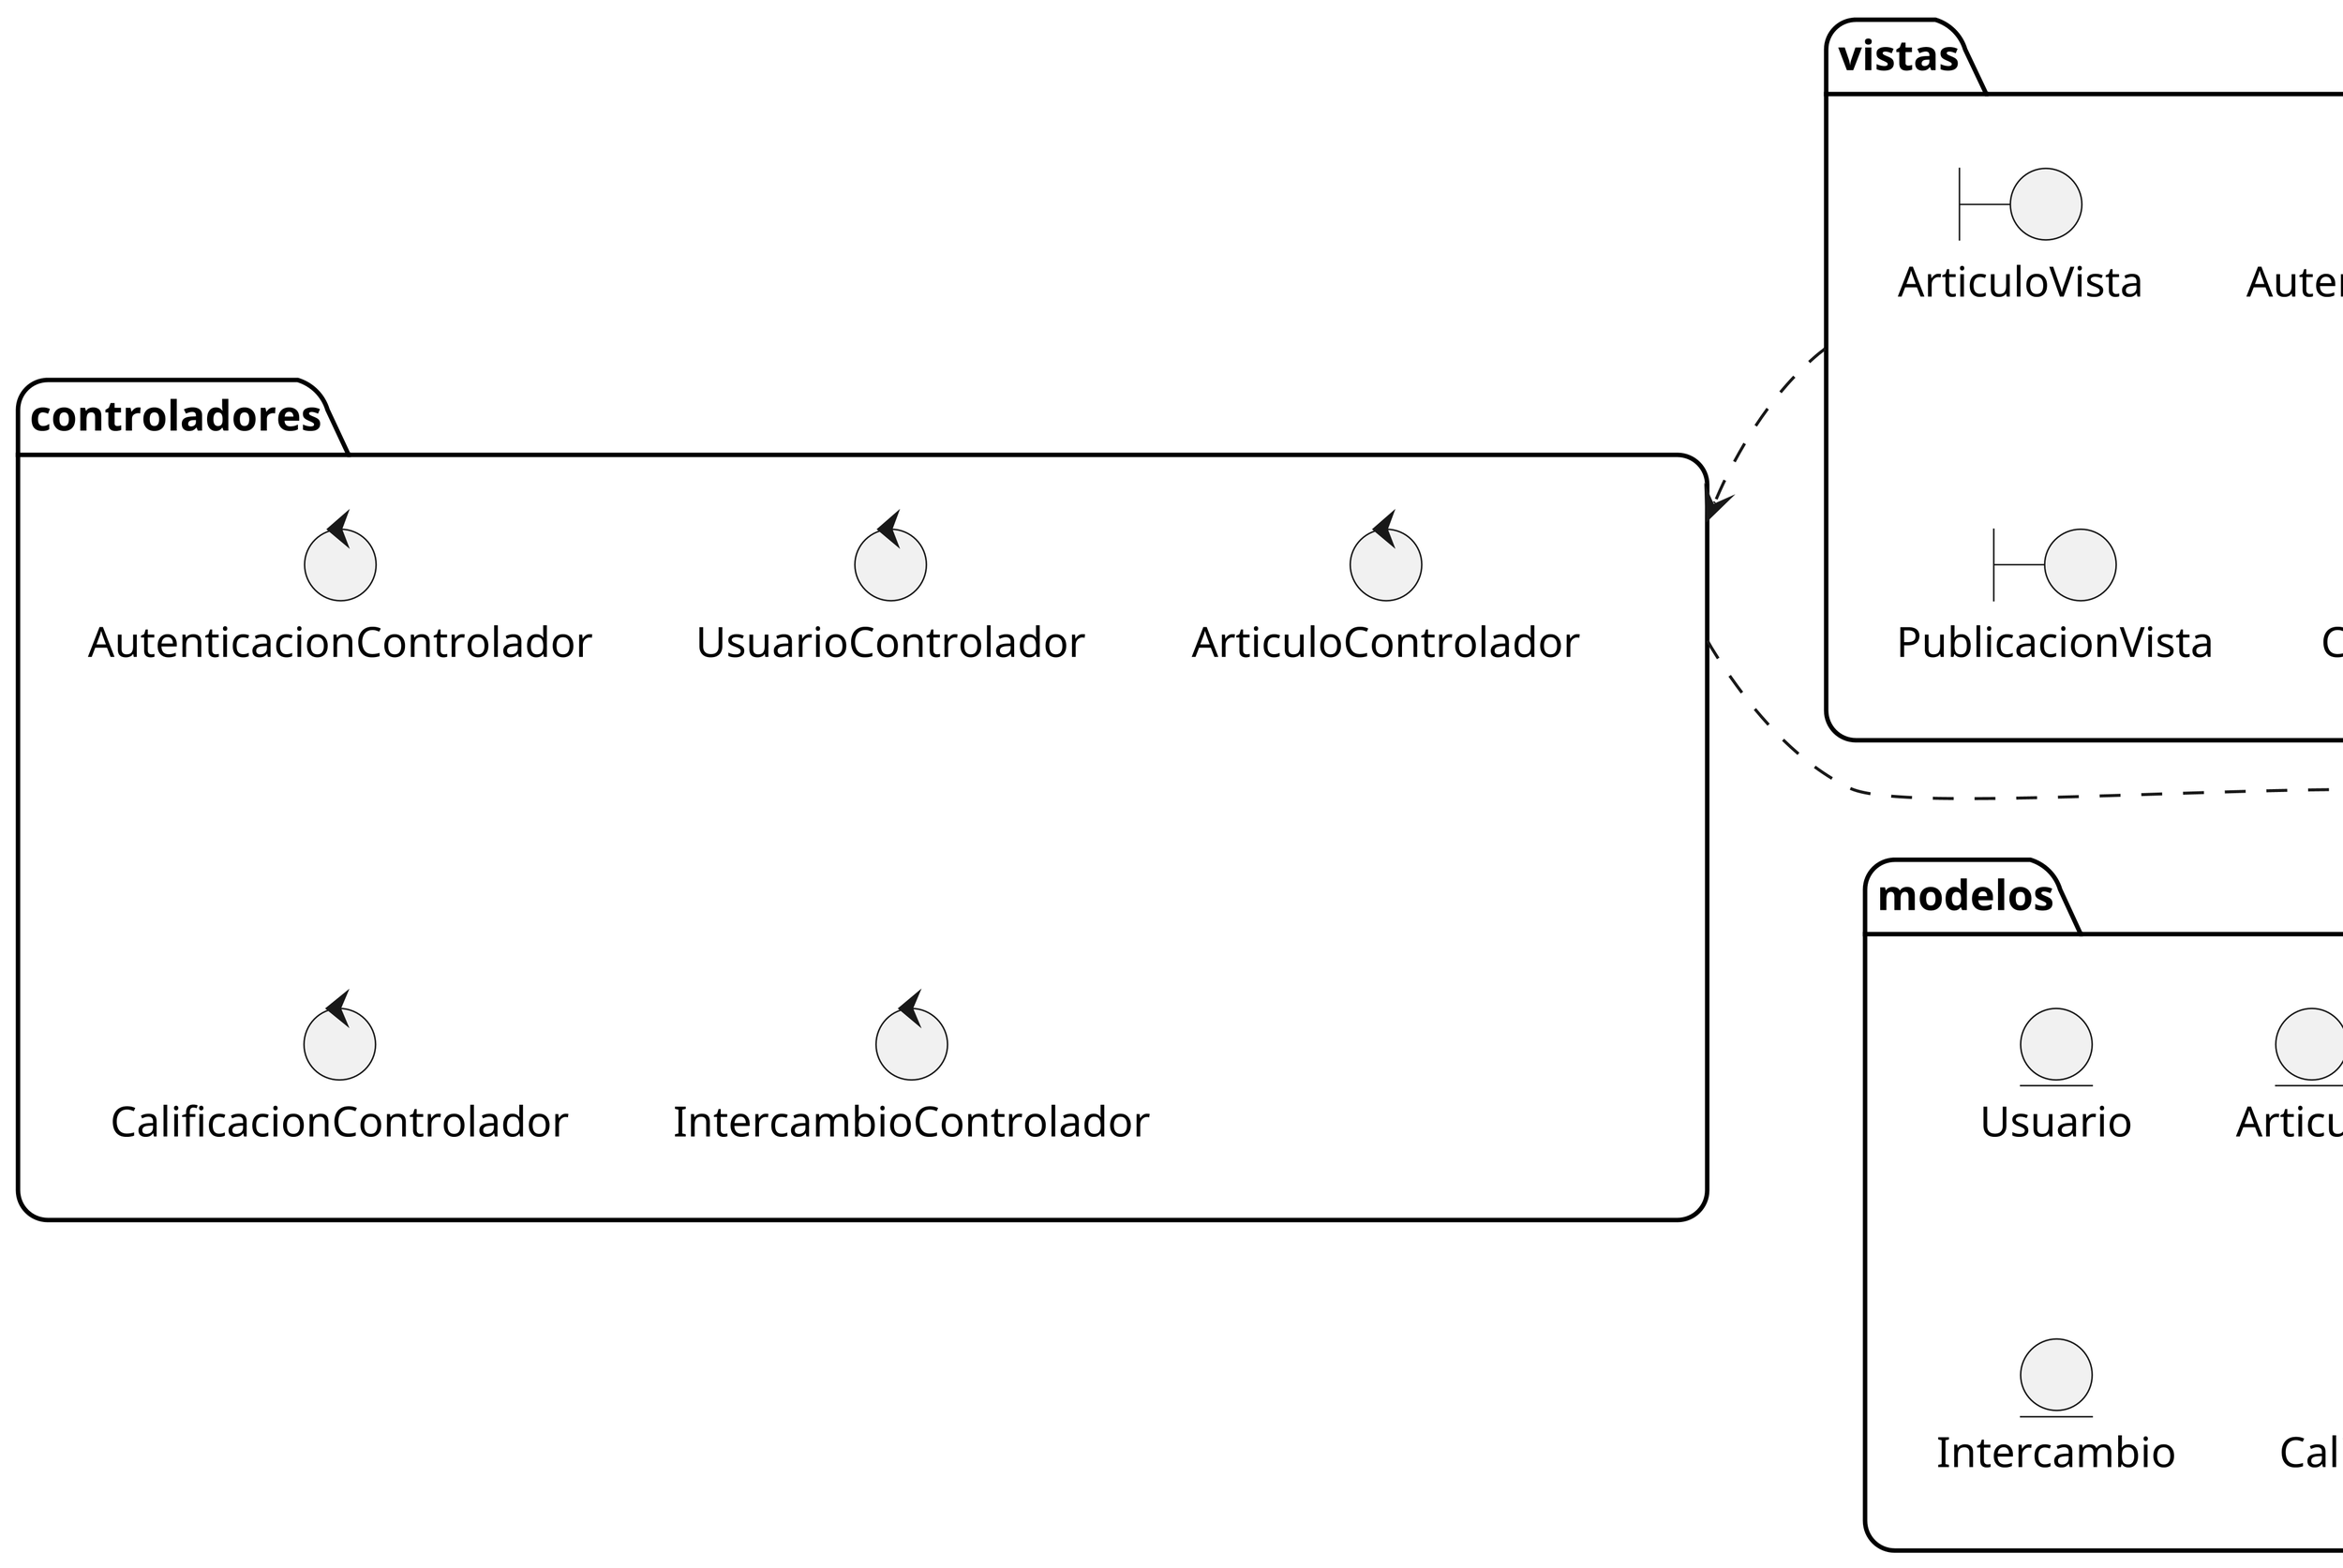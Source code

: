 @startuml architecture-analysis

package vistas {
    boundary AutenticacionVista    
    boundary EditarPerfilVista
    boundary ArticuloVista
    boundary PublicacionVista    
    boundary CalificacionVista
    boundary IntercambioVista    
}
package controladores {
    control AutenticacionControlador
    control UsuarioControlador    
    control ArticuloControlador    
    control CalificacionControlador
    control IntercambioControlador        
}
skinparam roundcorner 20

package modelos {
    entity Usuario
    entity Articulo
    entity Intercambio
    entity Calificacion          
}
skinparam Dpi 500

vistas ..> modelos
vistas ..> controladores
controladores ..> modelos

@enduml